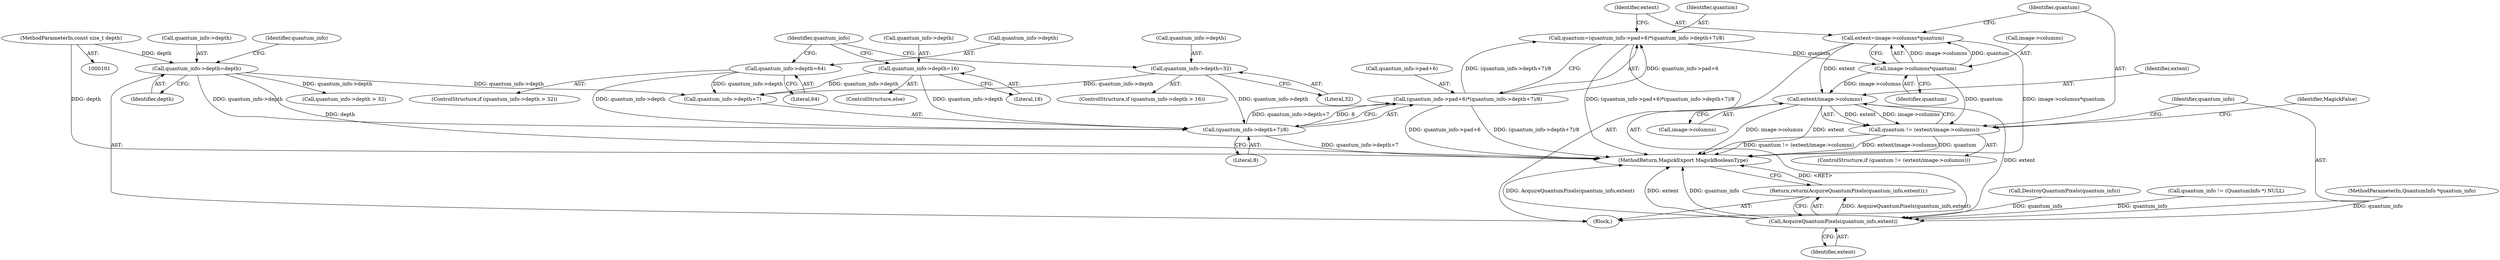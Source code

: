 digraph "1_ImageMagick_b5ed738f8060266bf4ae521f7e3ed145aa4498a3@del" {
"1000223" [label="(Call,extent/image->columns)"];
"1000213" [label="(Call,extent=image->columns*quantum)"];
"1000215" [label="(Call,image->columns*quantum)"];
"1000198" [label="(Call,quantum=(quantum_info->pad+6)*(quantum_info->depth+7)/8)"];
"1000200" [label="(Call,(quantum_info->pad+6)*(quantum_info->depth+7)/8)"];
"1000206" [label="(Call,(quantum_info->depth+7)/8)"];
"1000177" [label="(Call,quantum_info->depth=32)"];
"1000147" [label="(Call,quantum_info->depth=depth)"];
"1000104" [label="(MethodParameterIn,const size_t depth)"];
"1000165" [label="(Call,quantum_info->depth=64)"];
"1000183" [label="(Call,quantum_info->depth=16)"];
"1000221" [label="(Call,quantum != (extent/image->columns))"];
"1000231" [label="(Call,AcquireQuantumPixels(quantum_info,extent))"];
"1000230" [label="(Return,return(AcquireQuantumPixels(quantum_info,extent));)"];
"1000178" [label="(Call,quantum_info->depth)"];
"1000187" [label="(Literal,16)"];
"1000229" [label="(Identifier,MagickFalse)"];
"1000215" [label="(Call,image->columns*quantum)"];
"1000201" [label="(Call,quantum_info->pad+6)"];
"1000225" [label="(Call,image->columns)"];
"1000169" [label="(Literal,64)"];
"1000213" [label="(Call,extent=image->columns*quantum)"];
"1000234" [label="(MethodReturn,MagickExport MagickBooleanType)"];
"1000219" [label="(Identifier,quantum)"];
"1000230" [label="(Return,return(AcquireQuantumPixels(quantum_info,extent));)"];
"1000223" [label="(Call,extent/image->columns)"];
"1000231" [label="(Call,AcquireQuantumPixels(quantum_info,extent))"];
"1000191" [label="(Identifier,quantum_info)"];
"1000214" [label="(Identifier,extent)"];
"1000199" [label="(Identifier,quantum)"];
"1000181" [label="(Literal,32)"];
"1000160" [label="(Call,quantum_info->depth > 32)"];
"1000196" [label="(Call,DestroyQuantumPixels(quantum_info))"];
"1000171" [label="(ControlStructure,if (quantum_info->depth > 16))"];
"1000151" [label="(Identifier,depth)"];
"1000147" [label="(Call,quantum_info->depth=depth)"];
"1000184" [label="(Call,quantum_info->depth)"];
"1000200" [label="(Call,(quantum_info->pad+6)*(quantum_info->depth+7)/8)"];
"1000136" [label="(Call,quantum_info != (QuantumInfo *) NULL)"];
"1000166" [label="(Call,quantum_info->depth)"];
"1000232" [label="(Identifier,quantum_info)"];
"1000103" [label="(MethodParameterIn,QuantumInfo *quantum_info)"];
"1000212" [label="(Literal,8)"];
"1000198" [label="(Call,quantum=(quantum_info->pad+6)*(quantum_info->depth+7)/8)"];
"1000224" [label="(Identifier,extent)"];
"1000105" [label="(Block,)"];
"1000104" [label="(MethodParameterIn,const size_t depth)"];
"1000148" [label="(Call,quantum_info->depth)"];
"1000221" [label="(Call,quantum != (extent/image->columns))"];
"1000206" [label="(Call,(quantum_info->depth+7)/8)"];
"1000222" [label="(Identifier,quantum)"];
"1000177" [label="(Call,quantum_info->depth=32)"];
"1000159" [label="(ControlStructure,if (quantum_info->depth > 32))"];
"1000155" [label="(Identifier,quantum_info)"];
"1000165" [label="(Call,quantum_info->depth=64)"];
"1000182" [label="(ControlStructure,else)"];
"1000183" [label="(Call,quantum_info->depth=16)"];
"1000216" [label="(Call,image->columns)"];
"1000233" [label="(Identifier,extent)"];
"1000220" [label="(ControlStructure,if (quantum != (extent/image->columns)))"];
"1000207" [label="(Call,quantum_info->depth+7)"];
"1000223" -> "1000221"  [label="AST: "];
"1000223" -> "1000225"  [label="CFG: "];
"1000224" -> "1000223"  [label="AST: "];
"1000225" -> "1000223"  [label="AST: "];
"1000221" -> "1000223"  [label="CFG: "];
"1000223" -> "1000234"  [label="DDG: image->columns"];
"1000223" -> "1000234"  [label="DDG: extent"];
"1000223" -> "1000221"  [label="DDG: extent"];
"1000223" -> "1000221"  [label="DDG: image->columns"];
"1000213" -> "1000223"  [label="DDG: extent"];
"1000215" -> "1000223"  [label="DDG: image->columns"];
"1000223" -> "1000231"  [label="DDG: extent"];
"1000213" -> "1000105"  [label="AST: "];
"1000213" -> "1000215"  [label="CFG: "];
"1000214" -> "1000213"  [label="AST: "];
"1000215" -> "1000213"  [label="AST: "];
"1000222" -> "1000213"  [label="CFG: "];
"1000213" -> "1000234"  [label="DDG: image->columns*quantum"];
"1000215" -> "1000213"  [label="DDG: image->columns"];
"1000215" -> "1000213"  [label="DDG: quantum"];
"1000215" -> "1000219"  [label="CFG: "];
"1000216" -> "1000215"  [label="AST: "];
"1000219" -> "1000215"  [label="AST: "];
"1000198" -> "1000215"  [label="DDG: quantum"];
"1000215" -> "1000221"  [label="DDG: quantum"];
"1000198" -> "1000105"  [label="AST: "];
"1000198" -> "1000200"  [label="CFG: "];
"1000199" -> "1000198"  [label="AST: "];
"1000200" -> "1000198"  [label="AST: "];
"1000214" -> "1000198"  [label="CFG: "];
"1000198" -> "1000234"  [label="DDG: (quantum_info->pad+6)*(quantum_info->depth+7)/8"];
"1000200" -> "1000198"  [label="DDG: quantum_info->pad+6"];
"1000200" -> "1000198"  [label="DDG: (quantum_info->depth+7)/8"];
"1000200" -> "1000206"  [label="CFG: "];
"1000201" -> "1000200"  [label="AST: "];
"1000206" -> "1000200"  [label="AST: "];
"1000200" -> "1000234"  [label="DDG: quantum_info->pad+6"];
"1000200" -> "1000234"  [label="DDG: (quantum_info->depth+7)/8"];
"1000206" -> "1000200"  [label="DDG: quantum_info->depth+7"];
"1000206" -> "1000200"  [label="DDG: 8"];
"1000206" -> "1000212"  [label="CFG: "];
"1000207" -> "1000206"  [label="AST: "];
"1000212" -> "1000206"  [label="AST: "];
"1000206" -> "1000234"  [label="DDG: quantum_info->depth+7"];
"1000177" -> "1000206"  [label="DDG: quantum_info->depth"];
"1000147" -> "1000206"  [label="DDG: quantum_info->depth"];
"1000165" -> "1000206"  [label="DDG: quantum_info->depth"];
"1000183" -> "1000206"  [label="DDG: quantum_info->depth"];
"1000177" -> "1000171"  [label="AST: "];
"1000177" -> "1000181"  [label="CFG: "];
"1000178" -> "1000177"  [label="AST: "];
"1000181" -> "1000177"  [label="AST: "];
"1000191" -> "1000177"  [label="CFG: "];
"1000177" -> "1000207"  [label="DDG: quantum_info->depth"];
"1000147" -> "1000105"  [label="AST: "];
"1000147" -> "1000151"  [label="CFG: "];
"1000148" -> "1000147"  [label="AST: "];
"1000151" -> "1000147"  [label="AST: "];
"1000155" -> "1000147"  [label="CFG: "];
"1000147" -> "1000234"  [label="DDG: depth"];
"1000104" -> "1000147"  [label="DDG: depth"];
"1000147" -> "1000160"  [label="DDG: quantum_info->depth"];
"1000147" -> "1000207"  [label="DDG: quantum_info->depth"];
"1000104" -> "1000101"  [label="AST: "];
"1000104" -> "1000234"  [label="DDG: depth"];
"1000165" -> "1000159"  [label="AST: "];
"1000165" -> "1000169"  [label="CFG: "];
"1000166" -> "1000165"  [label="AST: "];
"1000169" -> "1000165"  [label="AST: "];
"1000191" -> "1000165"  [label="CFG: "];
"1000165" -> "1000207"  [label="DDG: quantum_info->depth"];
"1000183" -> "1000182"  [label="AST: "];
"1000183" -> "1000187"  [label="CFG: "];
"1000184" -> "1000183"  [label="AST: "];
"1000187" -> "1000183"  [label="AST: "];
"1000191" -> "1000183"  [label="CFG: "];
"1000183" -> "1000207"  [label="DDG: quantum_info->depth"];
"1000221" -> "1000220"  [label="AST: "];
"1000222" -> "1000221"  [label="AST: "];
"1000229" -> "1000221"  [label="CFG: "];
"1000232" -> "1000221"  [label="CFG: "];
"1000221" -> "1000234"  [label="DDG: quantum != (extent/image->columns)"];
"1000221" -> "1000234"  [label="DDG: extent/image->columns"];
"1000221" -> "1000234"  [label="DDG: quantum"];
"1000231" -> "1000230"  [label="AST: "];
"1000231" -> "1000233"  [label="CFG: "];
"1000232" -> "1000231"  [label="AST: "];
"1000233" -> "1000231"  [label="AST: "];
"1000230" -> "1000231"  [label="CFG: "];
"1000231" -> "1000234"  [label="DDG: AcquireQuantumPixels(quantum_info,extent)"];
"1000231" -> "1000234"  [label="DDG: extent"];
"1000231" -> "1000234"  [label="DDG: quantum_info"];
"1000231" -> "1000230"  [label="DDG: AcquireQuantumPixels(quantum_info,extent)"];
"1000196" -> "1000231"  [label="DDG: quantum_info"];
"1000136" -> "1000231"  [label="DDG: quantum_info"];
"1000103" -> "1000231"  [label="DDG: quantum_info"];
"1000230" -> "1000105"  [label="AST: "];
"1000234" -> "1000230"  [label="CFG: "];
"1000230" -> "1000234"  [label="DDG: <RET>"];
}
